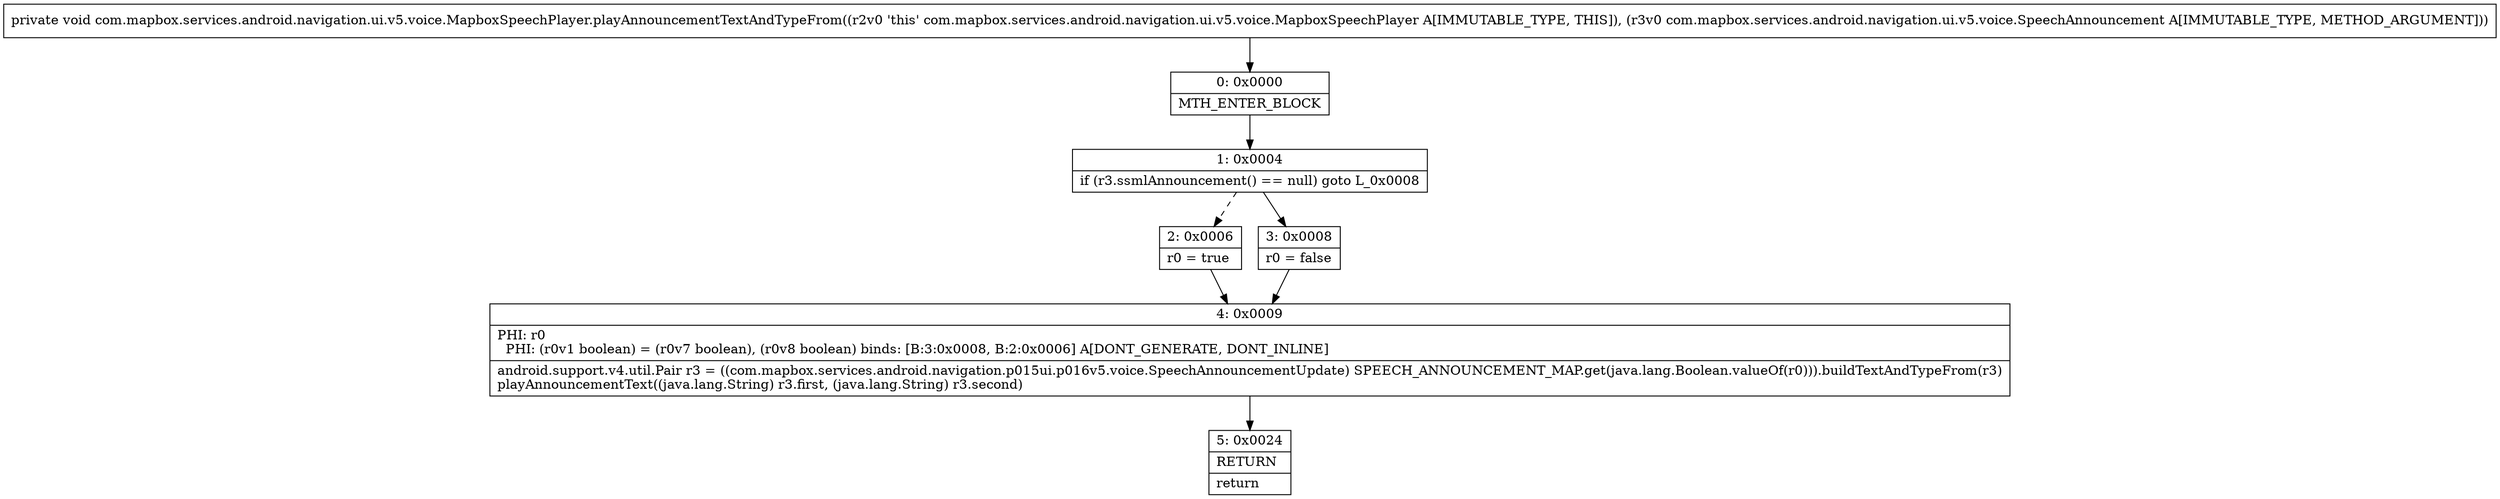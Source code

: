 digraph "CFG forcom.mapbox.services.android.navigation.ui.v5.voice.MapboxSpeechPlayer.playAnnouncementTextAndTypeFrom(Lcom\/mapbox\/services\/android\/navigation\/ui\/v5\/voice\/SpeechAnnouncement;)V" {
Node_0 [shape=record,label="{0\:\ 0x0000|MTH_ENTER_BLOCK\l}"];
Node_1 [shape=record,label="{1\:\ 0x0004|if (r3.ssmlAnnouncement() == null) goto L_0x0008\l}"];
Node_2 [shape=record,label="{2\:\ 0x0006|r0 = true\l}"];
Node_3 [shape=record,label="{3\:\ 0x0008|r0 = false\l}"];
Node_4 [shape=record,label="{4\:\ 0x0009|PHI: r0 \l  PHI: (r0v1 boolean) = (r0v7 boolean), (r0v8 boolean) binds: [B:3:0x0008, B:2:0x0006] A[DONT_GENERATE, DONT_INLINE]\l|android.support.v4.util.Pair r3 = ((com.mapbox.services.android.navigation.p015ui.p016v5.voice.SpeechAnnouncementUpdate) SPEECH_ANNOUNCEMENT_MAP.get(java.lang.Boolean.valueOf(r0))).buildTextAndTypeFrom(r3)\lplayAnnouncementText((java.lang.String) r3.first, (java.lang.String) r3.second)\l}"];
Node_5 [shape=record,label="{5\:\ 0x0024|RETURN\l|return\l}"];
MethodNode[shape=record,label="{private void com.mapbox.services.android.navigation.ui.v5.voice.MapboxSpeechPlayer.playAnnouncementTextAndTypeFrom((r2v0 'this' com.mapbox.services.android.navigation.ui.v5.voice.MapboxSpeechPlayer A[IMMUTABLE_TYPE, THIS]), (r3v0 com.mapbox.services.android.navigation.ui.v5.voice.SpeechAnnouncement A[IMMUTABLE_TYPE, METHOD_ARGUMENT])) }"];
MethodNode -> Node_0;
Node_0 -> Node_1;
Node_1 -> Node_2[style=dashed];
Node_1 -> Node_3;
Node_2 -> Node_4;
Node_3 -> Node_4;
Node_4 -> Node_5;
}

